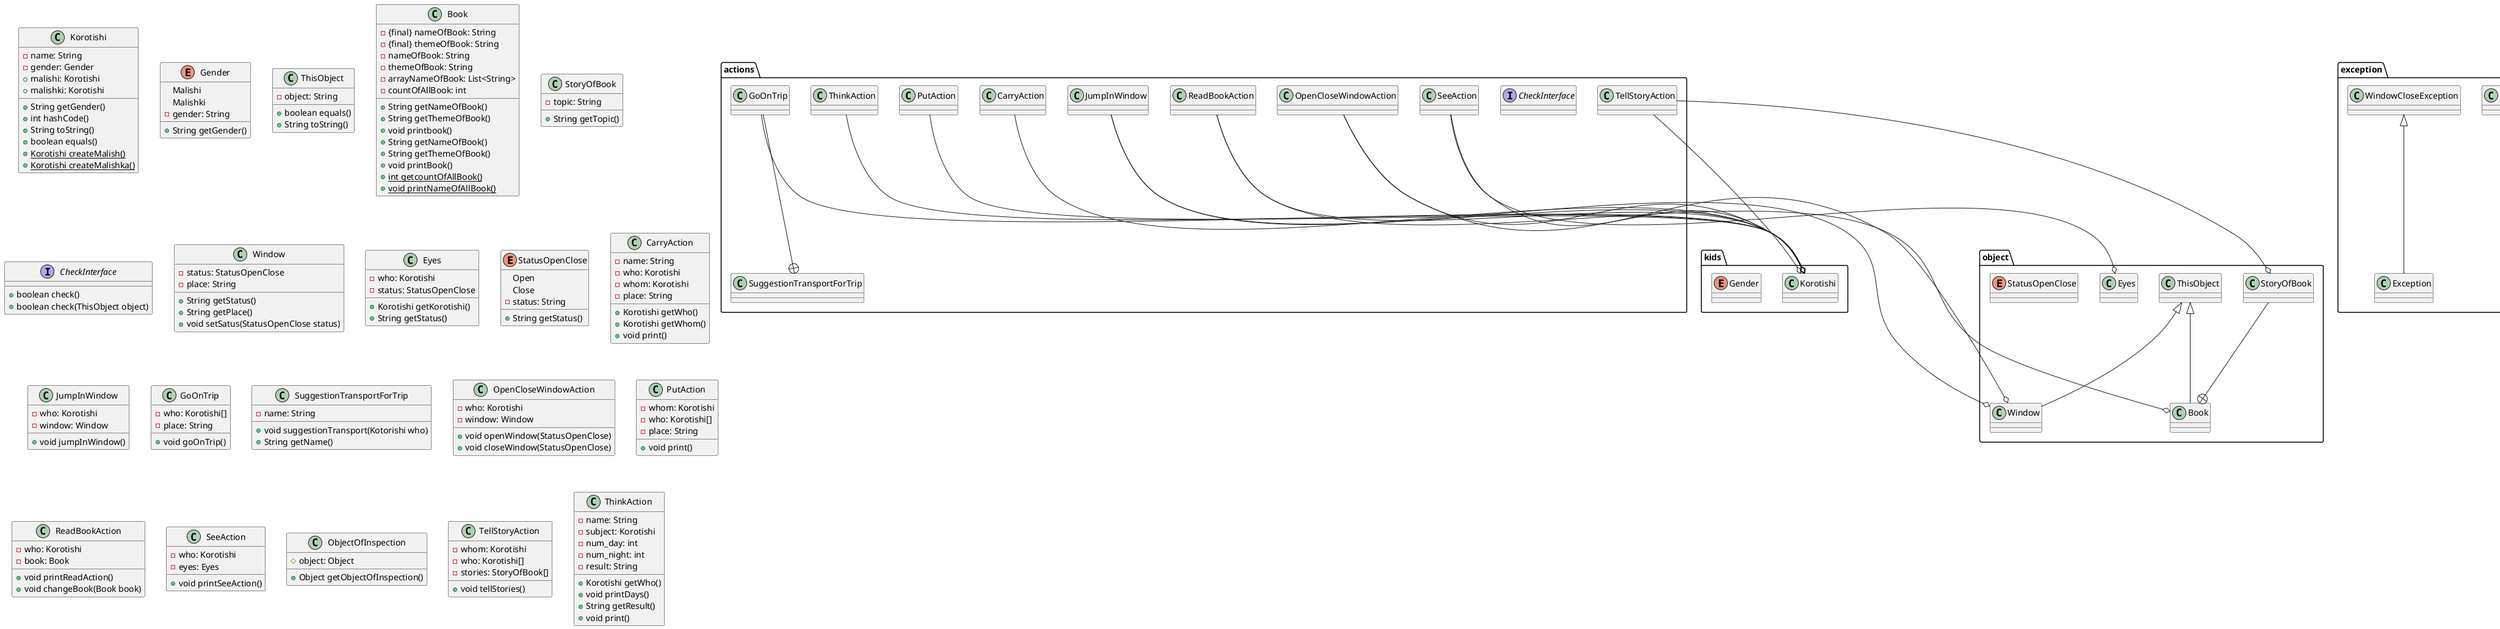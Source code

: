 @startuml lab_4

package kids {
    class Korotishi
    enum Gender
}

package object {
    ThisObject <|-- Book
    ThisObject <|-- Window
    StoryOfBook --+ Book
    class Eyes
    enum StatusOpenClose
}

package exception {
    AlienEyesException <|-- RuntimeException
    EyesCloseException <|-- RuntimeException
    WindowCloseException <|-- Exception
}

package actions{
    JumpInWindow --o Korotishi
    JumpInWindow --o Window
    interface CheckInterface
    CarryAction --o Korotishi
    PutAction --o Korotishi
    ReadBookAction --o Korotishi
    ReadBookAction --o Book
    ThinkAction --o Korotishi
    GoOnTrip --+ SuggestionTransportForTrip
    GoOnTrip --o Korotishi
    OpenCloseWindowAction --o Korotishi
    OpenCloseWindowAction --o Window
    SeeAction --o Korotishi
    SeeAction --o Eyes
    TellStoryAction --o Korotishi
    TellStoryAction --o StoryOfBook
}

class Korotishi {
    -name: String
    -gender: Gender
    +malishi: Korotishi
    +malishki: Korotishi
    +String getGender()
    +int hashCode()
    +String toString()
    +boolean equals()
    +{static} Korotishi createMalish()
    +{static} Korotishi createMalishka()
}

enum Gender {
    Malishi
    Malishki
    -gender: String
    +String getGender()
}

class ThisObject {
    -object: String
    +boolean equals()
    +String toString()
}

class Book{
    -{final} nameOfBook: String
    -{final} themeOfBook: String
    +String getNameOfBook()
    +String getThemeOfBook()
    +void printbook()
}

class StoryOfBook{
    -topic: String
    +String getTopic()
}

interface CheckInterface {
    +boolean check()
}

class Window{
    -status: StatusOpenClose
    -place: String
    +String getStatus()
    +String getPlace()
    +void setSatus(StatusOpenClose status)
}

class Eyes{
    -who: Korotishi
    -status: StatusOpenClose
    +Korotishi getKorotishi()
    +String getStatus()
}

enum StatusOpenClose {
    Open
    Close
    -status: String
    +String getStatus()
}

class CarryAction {
    -name: String
    -who: Korotishi
    -whom: Korotishi
    -place: String
    +Korotishi getWho()
    +Korotishi getWhom()
    +void print()
}

class JumpInWindow{
    -who: Korotishi
    -window: Window
    +void jumpInWindow()
}

interface CheckInterface{
    +boolean check(ThisObject object)
}

class GoOnTrip{
    -who: Korotishi[]
    -place: String
    +void goOnTrip()
}

class SuggestionTransportForTrip{
    -name: String
    +void suggestionTransport(Kotorishi who)
    +String getName()
}

class OpenCloseWindowAction{
    -who: Korotishi
    -window: Window
    +void openWindow(StatusOpenClose)
    +void closeWindow(StatusOpenClose)
}

class PutAction {
    -whom: Korotishi
    -who: Korotishi[]
    -place: String
    +void print()
}

class ReadBookAction {
    -who: Korotishi
    -book: Book
    +void printReadAction()
    +void changeBook(Book book)
}

class Book{
   -nameOfBook: String
   -themeOfBook: String
   -arrayNameOfBook: List<String>
   -countOfAllBook: int
   +String getNameOfBook()
   +String getThemeOfBook()
   +void printBook()
   +{static} int getcountOfAllBook()
   +{static} void printNameOfAllBook()
}

class SeeAction{
    -who: Korotishi
    -eyes: Eyes
    +void printSeeAction()
}

class ObjectOfInspection{
    #object: Object
    +Object getObjectOfInspection()
}

class TellStoryAction{
    -whom: Korotishi
    -who: Korotishi[]
    -stories: StoryOfBook[]
    +void tellStories()
}

class ThinkAction {
    -name: String
    -subject: Korotishi
    -num_day: int
    -num_night: int
    -result: String
    +Korotishi getWho()
    +void printDays()
    +String getResult()
    +void print()
}

@enduml